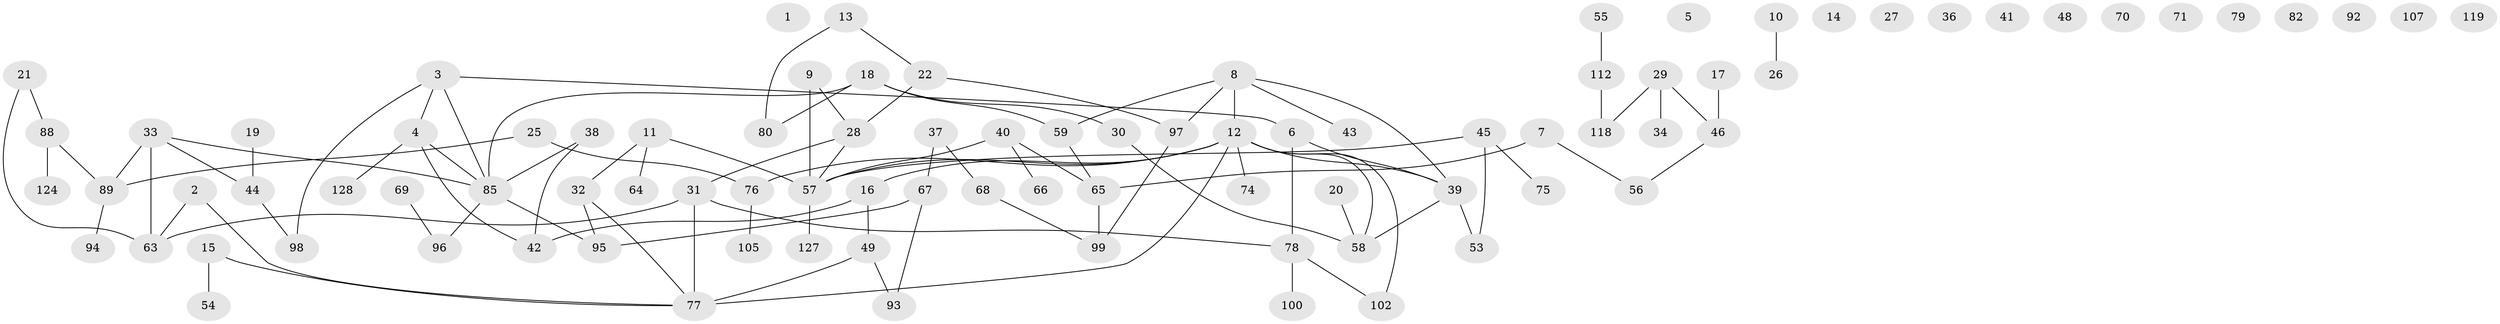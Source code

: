 // Generated by graph-tools (version 1.1) at 2025/23/03/03/25 07:23:26]
// undirected, 90 vertices, 100 edges
graph export_dot {
graph [start="1"]
  node [color=gray90,style=filled];
  1;
  2;
  3 [super="+121"];
  4 [super="+72"];
  5;
  6 [super="+35"];
  7 [super="+122"];
  8 [super="+51"];
  9;
  10;
  11 [super="+81"];
  12 [super="+24"];
  13 [super="+23"];
  14;
  15 [super="+52"];
  16;
  17 [super="+91"];
  18 [super="+110"];
  19;
  20;
  21 [super="+50"];
  22 [super="+108"];
  25 [super="+129"];
  26;
  27;
  28 [super="+62"];
  29 [super="+116"];
  30;
  31 [super="+104"];
  32;
  33 [super="+126"];
  34;
  36;
  37 [super="+115"];
  38 [super="+73"];
  39 [super="+106"];
  40;
  41 [super="+60"];
  42 [super="+61"];
  43;
  44 [super="+109"];
  45 [super="+47"];
  46 [super="+111"];
  48;
  49;
  53 [super="+87"];
  54;
  55 [super="+90"];
  56;
  57 [super="+83"];
  58 [super="+84"];
  59 [super="+117"];
  63;
  64;
  65;
  66;
  67;
  68;
  69;
  70;
  71;
  74 [super="+86"];
  75;
  76;
  77 [super="+101"];
  78 [super="+130"];
  79;
  80;
  82;
  85 [super="+125"];
  88 [super="+123"];
  89;
  92;
  93 [super="+114"];
  94;
  95 [super="+120"];
  96;
  97;
  98;
  99 [super="+113"];
  100;
  102 [super="+103"];
  105;
  107;
  112;
  118;
  119;
  124;
  127;
  128;
  2 -- 63;
  2 -- 77;
  3 -- 98;
  3 -- 4;
  3 -- 85;
  3 -- 6;
  4 -- 42;
  4 -- 85;
  4 -- 128;
  6 -- 78;
  6 -- 39;
  7 -- 56;
  7 -- 65;
  8 -- 43;
  8 -- 12;
  8 -- 39;
  8 -- 97;
  8 -- 59;
  9 -- 57;
  9 -- 28;
  10 -- 26;
  11 -- 57;
  11 -- 32;
  11 -- 64;
  12 -- 16;
  12 -- 77;
  12 -- 58;
  12 -- 57;
  12 -- 74;
  12 -- 76;
  12 -- 39;
  12 -- 102;
  13 -- 80;
  13 -- 22;
  15 -- 77;
  15 -- 54;
  16 -- 42;
  16 -- 49;
  17 -- 46;
  18 -- 30;
  18 -- 80;
  18 -- 85;
  18 -- 59;
  19 -- 44;
  20 -- 58;
  21 -- 63;
  21 -- 88;
  22 -- 28;
  22 -- 97;
  25 -- 89;
  25 -- 76;
  28 -- 57;
  28 -- 31;
  29 -- 34;
  29 -- 46;
  29 -- 118;
  30 -- 58;
  31 -- 63;
  31 -- 77;
  31 -- 78;
  32 -- 77;
  32 -- 95;
  33 -- 63 [weight=2];
  33 -- 89;
  33 -- 85;
  33 -- 44;
  37 -- 67;
  37 -- 68;
  38 -- 42;
  38 -- 85;
  39 -- 58;
  39 -- 53;
  40 -- 57;
  40 -- 65;
  40 -- 66;
  44 -- 98;
  45 -- 53;
  45 -- 75;
  45 -- 57;
  46 -- 56;
  49 -- 77 [weight=2];
  49 -- 93;
  55 -- 112;
  57 -- 127;
  59 -- 65;
  65 -- 99;
  67 -- 95 [weight=2];
  67 -- 93;
  68 -- 99;
  69 -- 96;
  76 -- 105;
  78 -- 100;
  78 -- 102;
  85 -- 96;
  85 -- 95;
  88 -- 89;
  88 -- 124;
  89 -- 94;
  97 -- 99;
  112 -- 118;
}
